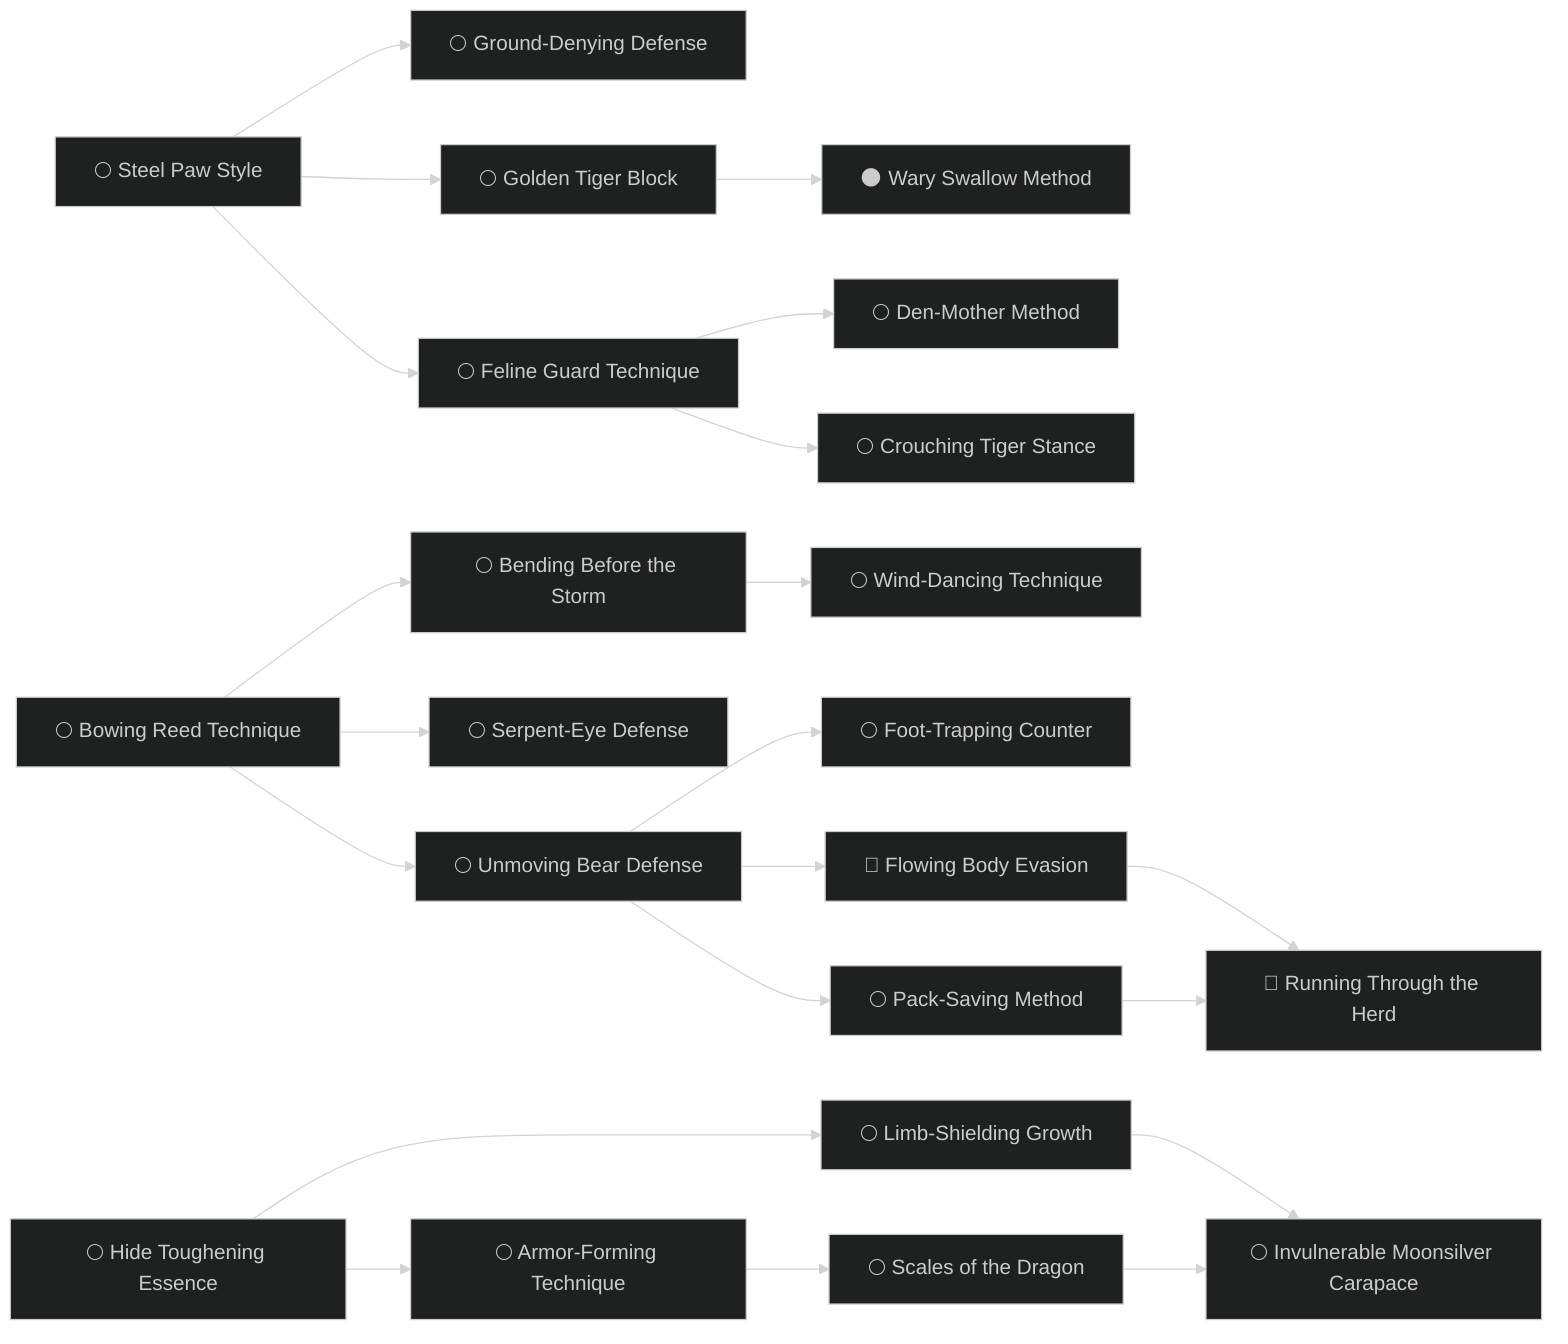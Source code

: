 ---
config:
  theme: dark
---
flowchart LR

    steel_paw_style["🌕 Steel Paw Style"]
    click steel_paw_style callback "
        Steel Paw Style<br>
        <br>
        Cost: 1 mote<br>
        Duration: Instant<br>
        Type: Reflexive<br>
        Minimum Stamina: 2<br>
        Minimum Essence: 1<br>
        Prerequisite Charms: None<br>
        <br>
        By means of this Charm, the Lunar focuses Essence
        into the skin of his hands and forearms, briefly
        causing them to become iron-hard. This allows the
        Lunar to parry hand-to-hand or ranged attacks, even
        if unarmed, though it confers no bonus to the parry
        and cannot be used as part of an offensive action.
        "

    ground_denying_defense["🌕 Ground-Denying Defense"]
    steel_paw_style --> ground_denying_defense
    click ground_denying_defense callback "
        Ground-Denying Defense<br>
        <br>
        Cost: 2 motes per enemy denied<br>
        Duration: One turn<br>
        Type: Reflexive<br>
        Minimum Dexterity: 2<br>
        Minimum Essence: 2<br>
        Prerequisite Charms: Steel Paw Style<br>
        <br>
        In clear terrain, up to five opponents can attack a
        single target in a turn. By using the Ground-Denying
        Defense to focus his instincts, a Lunar can use the
        terrain and the opponent's own actions to limit the
        number of attackers he faces in a given turn. For every
        2 motes spent, the Lunar can reduce the maximum
        number of opponents able to attack him in a turn by
        one. Essence spent to activate this Charm must be spent
        before initiative is rolled for the turn. The Lunar has no
        control over which opponent he avoids — those with
        the highest initiative scores are still able to attack,
        while those with lower initiative values are evaded -
        nor can he reduce the maximum number of opponents
        by more than his Dexterity or below one. The Ground-Denying
        Defense can be used in any terrain, even open
        ground. If the terrain naturally reduces the number of
        potential attackers, for example a narrow passage, the
        Ground-Denying Defense reduces the modified maxi-
        mum number of attackers for that terrain but still
        cannot reduce the value below one.<br>
        For Example: A Lunar with a Dexterity 3 could reduce
        the maximum number of opponents he faces by three at the
        cost of 6 motes. If he is facing five enemies, the two with the
        highest initiative totals could still attack him. If he was facing
        only three opponents, two would still be able to attack him —
        the Charm reduces the MAXIMUM number of attackers,
        not the actual number. In a narrow tunnel that allows a
        maximum of two attackers, a Lunar would only need to spend
        2 motes to reduce the number of attackers to one.
        "

    golden_tiger_block["🌕 Golden Tiger Block"]
    steel_paw_style --> golden_tiger_block
    click golden_tiger_block callback "
        Golden Tiger Block<br>
        <br>
        Cost: 1 mote per success<br>
        Duration: Instant<br>
        Type: Supplemental<br>
        Minimum Dexterity: 3<br>
        Minimum Essence: 2<br>
        Prerequisite Charms: Steel Paw Style<br>
        <br>
        The preternatural speed of a Lunar Exalted gives
        him a substantial advantage when seeking to parry an
        opponent's attacks. Indeed, a sufficiently dexterous
        Lunar can use the Golden Tiger block to render himself
        almost unassailable. When making a parry, he may
        spend 1 mote to convert a die into an automatic
        success. He may only purchase as many automatic
        successes as he has points of Dexterity in that pool. A
        Lunar using the Golden Tiger Block may parry lethal
        damage even if unarmed.
        "

    wary_swallow_method["🌑 Wary Swallow Method"]
    golden_tiger_block --> wary_swallow_method
    click wary_swallow_method callback "
        Wary Swallow Method<br>
        <br>
        Cost: 2 motes<br>
        Duration: Instant<br>
        Type: Reflexive<br>
        Minimum Perception: 3<br>
        Minimum Essence: 2<br>
        Prerequisite Charms: Golden Tiger Block<br>
        <br>
        Using this Charm, a Lunar can attempt to parry an
        attack directed at him, even if he is unaware of it (for
        example, an attack from the rear or by an invisible
        character). The Exalt allows instinct to guide his
        actions and, thus, can respond to events that have yet
        to register in his conscious mind. The Lunar gains no
        advantage in the parry action, but he may use his full
        dice pool in the attempt if he has not yet acted during
        the turn. The Lunar may postpone his action, but once
        he has taken it, he may not use Wary Swallow Method
        to gain a parry.
        "

    feline_guard_technique["🌕 Feline Guard Technique"]
    steel_paw_style --> feline_guard_technique
    click feline_guard_technique callback "
        Feline Guard Technique<br>
        <br>
        Cost: 3 motes<br>
        Duration: Instant<br>
        Type: Reflexive<br>
        Minimum Dexterity: 4<br>
        Minimum Essence: 2<br>
        Prerequisite Charms: Steel Paw Style<br>
        <br>
        Like a cat, the Lunar is always ready to respond to
        attacks. By means of the Feline Guard Technique, a
        Lunar may parry an attack with his full relevant
        Ability pool total (meaning Dexterity + Ability + any
        weapon modifiers). The character cannot activate
        this Charm more times in a turn than he has points of
        permanent Essence. A Lunar cannot dodge during a
        turn in which he activates the Feline Guard Technique.
        A Lunar may not move more than half his
        movement allowance. Feline Guard Technique cannot
        be used in any Combos that contain extra action
        Charms. This Charm is not effective against attacks
        the character is not aware of.
        "

    den_mother_method["🌕 Den-Mother Method"]
    feline_guard_technique --> den_mother_method
    click den_mother_method callback "
        Den-Mother Method<br>
        <br>
        Cost: 2 motes<br>
        Duration: Instant<br>
        Type: Reflexive<br>
        Minimum Dexterity: 4<br>
        Minimum Essence: 3<br>
        Prerequisite Charms: Feline Guard Technique<br>
        <br>
        Using his superhuman reflexes, a Lunar Exalted
        who has yet to act may activate this Charm and abort
        his action to parry an attack directed at another
        character. This Charm is effective so long as the
        Lunar is aware of the attack, it is possible to parry it
        and the target is within (the Lunar's permanent
        Essence) yards. If the Lunar has already acted, then
        this Charm has no effect. The Lunar uses his entire
        dice pool to parry the attack, and any parry successes
        he gets are added to those achieved by the character
        he is aiding.
        "

    crouching_tiger_stance["🌕 Crouching Tiger Stance"]
    feline_guard_technique --> crouching_tiger_stance
    click crouching_tiger_stance callback "
        Crouching Tiger Stance<br>
        <br>
        Cost: 4 motes<br>
        Duration: Instant<br>
        Type: Reflexive<br>
        Minimum Dexterity: 4<br>
        Minimum Essence: 2<br>
        Prerequisite Charms: Feline Guard Technique<br>
        <br>
        A skilled Lunar can turn his opponent's attack
        into a deadly counter, the Lunar extending and twist-
        ing his limbs in a manner that allows him to go on the
        offensive in hand-to-hand attacks. He parries at his
        full dice pool +2 Dexterity bonus dice in the parry
        attempt he enhances with the Crouching Tiger Stance,
        and if he completely blocks the attack, the Lunar may
        immediately make a reflexive Melee, Martial Arts or
        Brawl counterattack with his full dice pool against his
        opponent. If he only partially parries the blow, he
        cannot counterattack.<br>
        The Lunar must activate this Charm before he acts
        for the turn — he may postpone his action, as normal,
        but if the Lunar has already acted, then this Charm
        cannot be used in the turn. The Crouching Tiger
        Stance confers no advantages against a ranged attack,
        nor can it be used to counter counterattacks or against
        attacks the Lunar is not aware of.
        "

    bowing_reed_technique["🌕 Bowing Reed Technique"]
    click bowing_reed_technique callback "
        Bowing Reed Technique<br>
        <br>
        Cost: 4 motes<br>
        Duration: Instant<br>
        Type: Reflexive<br>
        Minimum Dexterity: 2<br>
        Minimum Essence: 1<br>
        Prerequisite Charms: None<br>
        <br>
        Mobility and agility are innate characteristics of the
        Lunar Exalted, who can use them to considerable effect
        when seeking to avoid damage. By activating this Charm
        when the player declares a full dodge (see Exalted, p.
        231), the Lunar does not suffer any dice-pool penalties
        for dodging multiple attacks for the rest of the turn. She
        may use her full Dexterity + Dodge pool against all
        attacks for the remainder of the turn, providing she is
        able to maneuver away from attacks. A Lunar rendered
        immobile by terrain, magic or other effects gains no
        advantage from the Bowing Reed Technique.
        "

    bending_before_the_storm["🌕 Bending Before the Storm"]
    bowing_reed_technique --> bending_before_the_storm
    click bending_before_the_storm callback "
        Bending Before the Storm<br>
        <br>
        Cost: 1 mote per success<br>
        Duration: Instant<br>
        Type: Reflexive<br>
        Minimum Dexterity: 3<br>
        Minimum Essence: 2<br>
        Prerequisite Charms: Bowing Reed Technique<br>
        <br>
        Using this Charm, a Lunar can use his Essence to
        enhance his dodging efforts. Upon activating this Charm,
        he moves as gracefully as a swan and as sure-footedly as
        a mountain goat. Before making a dodge roll, the Lunar's
        player may spend Essence to transform some of his dice
        on a dodge attempt into automatic successes at a cost of
        I mote per die converted. The Lunar's player may purchase
        as many automatic successes as the character's
        Dexterity Attribute, even if circumstances - such as
        making multiple evasion attempts while using full dodge
        — reduce the total dodge dice pool. If modifiers reduce
        the number of dice in the dodge pool below the character's
        Dexterity, then the size of the pool is the maximum
        number of successes that may be purchased. The successes
        must be purchased separately for each dodge
        attempt, so a Lunar whose player sought to gain five
        automatic successes on each of three dodge attempts in
        the same turn would spend a total of 15 motes. A Lunar
        rendered immobile by terrain, magic or other effects
        gains no advantage from Bending Before the Storm and
        must rely on parry or soak to avoid the attack.
        "

    wind_dancing_technique["🌕 Wind-Dancing Technique"]
    bending_before_the_storm --> wind_dancing_technique
    click wind_dancing_technique callback "
        Wind-Dancing Technique<br>
        <br>
        Cost: 4 motes<br>
        Duration: Instant<br>
        Type: Reflexive<br>
        Minimum Dexterity: 4<br>
        Minimum Essence: 2<br>
        Prerequisite Charms: Bending Before the Storm<br>
        <br>
        Simply dodging an attack may not be enough to save
        an Exalt from harm — his opponent may have multiple
        actions and may keep attacking until the character's
        defenses fail. Using the Wind-Dancing Method, a Lunar
        can use his agility to both avoid an attack and make
        it much harder for an opponent to press her advantage.
        By using this Charm, when dodging, if he
        succeeds in dodging an attack, the Lunar can move
        up to eight yards from the opponent as a reflexive part
        of the dodge action, even if the Lunar has already
        moved this turn. In hand-to-hand combat, this means
        the opponent must herself move or use some reach-
        extending magic if she wishes to attack again. If the
        attacker cannot reach the Lunar for her next attack,
        she may make no further attacks against the Lunar
        this turn. A Lunar who is attacked repeatedly can
        activate this Charm after each attack and continue
        moving away from the attacker, hoping to exhaust
        her movement. Note that this Charm does not allow
        the Lunar to take a dodge action if he could not
        normally do so - Lunars wishing to defend themselves
        without splitting their dice pools or going full
        dodge will have to put this Charm in a Combo.
        "

    serpent_eye_defense["🌕 Serpent-Eye Defense"]
    bowing_reed_technique --> serpent_eye_defense
    click serpent_eye_defense callback "
        Serpent-Eye Defense<br>
        <br>
        Cost: 4 motes<br>
        Duration: Instant<br>
        Type: Reflexive<br>
        Minimum Manipulation: 3<br>
        Minimum Essence: 1<br>
        Prerequisite Charms: Bowing Reed Technique<br>
        <br>
        By locking his eyes with his attacker and activating
        this Charm, the Lunar may distract his opponent
        and cause the attack to go wide. The attacker must be
        within a number of yards equal to (5 x the target's
        Perception) for the Charm to be effective - the
        opponent needs to be able to see the Lunar's eyes for
        them to distract him. If the attacker does no use her
        visual senses — for example, if she is blind or blind-folded
        — then the Charm is wasted. If the victim is
        deliberately avoiding the Lunar's gaze, this increases
        the difficulty of all actions involving the Lunar (including
        attack and defense rolls) by 2, and the
        avoidance must be declared before the Charm is
        activated. Once stung, the opponent may begin avoiding
        the Lunar's gaze, but the target cannot suddenly
        decide to begin when the Lunar activates this Charm.
        If the Charm takes effect, the attacker is momentarily
        confused as to the Lunar's position, and the
        Lunar may add a number of dice to his dodge pool
        equal to his Charisma. These are not Dexterity bonus
        dice, they are Charisma dice, and thus, they circumvent
        the normal ceiling on dodge bonus dice.
        "

    unmoving_bear_defense["🌕 Unmoving Bear Defense"]
    bowing_reed_technique --> unmoving_bear_defense
    click unmoving_bear_defense callback "
        Unmoving Bear Defense<br>
        <br>
        Cost: 2 motes<br>
        Duration: Instant<br>
        Type: Reflexive<br>
        Minimum Dexterity: 3<br>
        Minimum Essence: 1<br>
        Prerequisite Charms: Bowing Reed Technique<br>
        <br>
        Dodges usually require the defender to maneuver
        and are thus impossible if the character cannot give
        ground. Using the Unmoving Bear Defense, a Lunar
        Exalted can dodge attacks without moving, instead using
        his protean abilities to twist and deform his body to avoid
        the attacks. The Lunar must be conscious and able to
        maneuver to use this Charm, though he does not need to
        actually move his feet. When dodging, he may add his
        Essence to his dodge pool. If the character has no dodge
        action, he may use his Essence as his dice pool in a dodge
        attempt. This Charm is not compatible with other Charms
        that add dice to the character's dodge attempts but does
        not preclude Charms that allow dodge attempts at the
        character's full dice pool.
        "

    foot_trapping_counter["🌕 Foot-Trapping Counter"]
    unmoving_bear_defense --> foot_trapping_counter
    click foot_trapping_counter callback "
        Foot-Trapping Counter<br>
        <br>
        Cost: 2 motes<br>
        Duration: Instant<br>
        Type: Reflexive<br>
        Minimum Dexterity: 3<br>
        Minimum Essence: 2<br>
        Prerequisite Charms: Unmoving Bear Defense<br>
        <br>
        If, during hand-to-hand combat, an opponent seeks
        to move away from the Lunar, he may activate this
        Charm to hinder the move. The opponent's player
        makes a reflexive Dexterity + Athletics roll against a
        difficulty equal to the Lunar's Dexterity. If the opponent
        succeeds, she may move as intended; otherwise, she must
        remain in the same position. This can stop Charm-powered
        escapes such as the Lunar Charm Wind-Dancing
        Method and the Terrestrial Hopping Firecracker Evasion
        and even a high-speed flyby attacks such as the Solar
        Eagle-Wing Style.
        "

    flowing_body_evasion["🌙 Flowing Body Evasion"]
    unmoving_bear_defense --> flowing_body_evasion
    click flowing_body_evasion callback "
        Flowing Body Evasion<br>
        <br>
        Cost: 6 motes, 1 Willpower<br>
        Duration: Instant<br>
        Type: Simple<br>
        Minimum Charisma: 4<br>
        Minimum Essence: 3<br>
        Prerequisite Charms: Unmoving Bear Defense<br>
        <br>
        For a dodge to be effective, the character must be
        able to move away from the source of possible injury.
        Most attacks — a fist, a sword, an arrow — are concentrated
        on a single point and are, thus, avoidable, but not
        all attacks are. Some attacks are so magically enhanced
        they are unavoidable, while others affect an area, perhaps
        encompassing sufficient space that a character
        doesn't have the speed to get clear before the blow lands.
        In such cases, the character would ordinarily be unable
        to dodge avoid the attack. However, a Lunar who knows
        Flowing Body Evasion may attempt to cheat fate, using
        speed, agility and his shapeshifting nature to avoid harm.
        The exact method will vary — perhaps the Lunar puts on
        a burst of speed, dodges with godlike agility or squeezes
        into a tiny hole — but the end result is the same; a nearly
        perfect dodge. Properly used, this technique provides a
        nearly impenetrable defense.<br>
        When the Lunar activates this Charm, his player
        must make a reflexive Dexterity + Dodge roll. If the
        player gets at least one success, the Exalt avoids the
        attack totally. If the roll fails, the attack affects the Lunar
        normally. This is a dodge action, so a Lunar who fails to
        dodge with this Charm cannot attempt to make an
        &quot;actual&quot; dodge roll for the turn. This Charm cannot be
        placed in a Combo with any Charm that would cause the
        Lunar's player to automatically succeed on the Dexterity
        + Dodge roll. A Lunar can only use this Charm before he
        takes his action for the turn — he may postpone his
        action, but once he acts, he is unable to invoke Flowing
        Body Evasion.
        "

    pack_saving_method["🌕 Pack-Saving Method"]
    unmoving_bear_defense --> pack_saving_method
    click pack_saving_method callback "
        Pack-Saving Method<br>
        <br>
        Cost: 2 or 3 motes<br>
        Duration: Instant<br>
        Type: Reflexive<br>
        Minimum Dexterity: 4<br>
        Minimum Essence: 3<br>
        Prerequisite Charms: Unmoving Bear Defense<br>
        <br>
        Using this Charm, a Lunar can use his preternatural
        abilities to help defend his associates. If an ally is attacked,
        the Lunar may abort his action and seek to wrest
        the friend out of harm's way. The associate must be
        within a number of yards equal to the Lunar's Dexterity
        for him to be able to use the Charm, and the Lunar must
        pay the Essence cost as soon as his player declares the
        action. The Essence cost is usually 3 motes per attempt,
        but if the ally is bound to the Lunar by the Charm
        Brotherhood of Lake and River, the cost is only 2 motes.
        The Lunar's player makes a Dexterity + Dodge roll, and
        if the player rolls but a single success, the original target
        avoids taking damage from the attack. The Lunar takes
        the attack instead, with the dodge roll applied as a
        normal defense. If the roll botches, both the Lunar and
        the target take the attack, and neither can make any
        further defense against it. Lunars may use this Charm
        more than once in a turn, but it must be used before they
        take their action for the turn. The Lunar can postpone
        his action, but once he has made his dice action, he can
        no longer use this Charm. The shielded character cannot
        decline the effects of this Charm.
        "

    running_through_the_herd["🌙 Running Through the Herd"]
    flowing_body_evasion --> running_through_the_herd
    pack_saving_method --> running_through_the_herd
    click running_through_the_herd callback "
        Running Through the Herd<br>
        <br>
        Cost: 4 motes, 1 Willpower<br>
        Duration: Instant<br>
        Type: Reflexive<br>
        Minimum Manipulation: 5<br>
        Minimum Essence: 3<br>
        Prerequisite Charms: Flowing Body Evasion, Pack-Saving Method<br>
        <br>
        Using a mix of Dexterity, shapeshifting and illusion to
        confuse his opponent, a Lunar can employ this Charm to
        mislead an opponent into attacking the wrong person. To
        use this Charm, the Lunar must be in close proximity to his
        intended target (who must be less than the Lunar's Dexterity
        in yards away). The Lunar spends the Essence to activate
        the Charm, then his player reflexively rolls the Exalt's
        Dexterity + Dodge. For the Charm to take effect, the
        Lunar's player must get as many successes as the attacker's
        Perception. If the Lunar succeeds, the Lunar avoids damage,
        and the new target is subject to the attack. The new
        target may attempt to parry or dodge as normal if she has
        actions available. If the redirection attempt fails, the Lunar
        takes damage normally — he sacrificed his dodge attempt in
        the redirection effort. This Charm cannot be used to avoid
        counterattacks, nor is it compatible with Charms that cause
        the Lunar to gain automatic dodge successes.
        "

    hide_toughning_essence["🌕 Hide Toughening Essence"]
    click hide_toughning_essence callback "
        Hide Toughening Essence<br>
        <br>
        Cost: 1 per 2 points<br>
        Duration: One scene<br>
        Type: Simple<br>
        Minimum Stamina: 2<br>
        Minimum Essence: 1<br>
        Prerequisite Charms: None<br>
        <br>
        Using this Charm, a Lunar's skin thickens and
        strengthens, providing the Lunar with additional soak
        against bashing damage. When this Charm is invoked,
        or as a simple action at any time later in the
        scene, the Lunar's player may purchase bonus points of
        bashing soak for his character. A player cannot purchase
        more points of bashing soak than his character
        has dots of Stamina. The player must purchase at least
        one point when the Charm is activated. The Lunar's
        outward appearance is largely unchanged, though
        closer examination will show the modifications to his
        hide. The character can wear armor as normal while
        under the effects of this Charm. The Lunar's bashing
        soak cannot be raised above 12 by the combined
        effects of this Charm and Deadly Beastman
        Transformation's gifts and effects on the character's
        Stamina. Instead, the character may ignore bashing
        attacks that do less raw damage less than the difference
        between 12 and what the character's soak would
        be without the limit. A character may never ignore
        attacks doing more than 12 points of raw damage,
        regardless of what his soak should be.
        "

    armor_forming_technique["🌕 Armor-Forming Technique"]
    hide_toughning_essence --> armor_forming_technique
    click armor_forming_technique callback "
        Armor-Forming Technique<br>
        <br>
        Cost: 1 mote per point<br>
        Duration: One scene<br>
        Type: Simple<br>
        Minimum Stamina: 3<br>
        Minimum Essence: 2<br>
        Prerequisite Charms: Hide-Toughening Essence<br>
        <br>
        The Armor-Forming Technique creates bony plates
        in the Exalt's body and limbs and hides vital organs
        behind multiple sheets of moonsilver-laced bone. These
        defenses allow the character to bolster his resistance to
        even lethal damage. The bone grows up and around the
        character's armor, sealing his weak points and reinforcing
        his armor's strength. Thus, this Charm is compatible
        with the use of armor. When this Charm is invoked or at
        any time thereafter during the scene, the player may
        spend motes of Essence to purchase extra soak against
        lethal damage for his character. The player must pur-
        chase at least one point when the Charm is activated.
        The maximum number of points of soak the player can
        purchase is equal to half (round down, minimum of 1) his
        character's Stamina Attribute.<br>
        Unlike the Hide-Toughening Essence, the changes
        wrought by the Armor-Forming Technique are pro-
        found and immediately obvious to any observers.
        Furthermore, each point purchased with the Charm
        reduces the Lunar's Appearance by 1 (to a minimum of
        0, at which point the character is hideous to behold).
        The Lunar's lethal soak cannot be raised above 12 by
        the combined effects of this Charm and Deadly
        Beastman Transformation's gifts and effects on the
        character's Stamina. Instead, the character may ignore
        bashing attacks that do less raw damage less than the
        difference between 12 and what the character's soak
        would be without the limit. A character may never
        ignore attacks doing more than 12 points of raw dam-
        age, regardless of what his soak should be.
        "

    limb_shielding_growth["🌕 Limb-Shielding Growth"]
    hide_toughning_essence --> limb_shielding_growth
    click limb_shielding_growth callback "
        Limb-Shielding Growth<br>
        <br>
        Cost: 3 motes<br>
        Duration: One scene<br>
        Type: Simple<br>
        Minimum Stamina: 3<br>
        Minimum Essence: 2<br>
        Prerequisite Charms: Hide-Toughening Essence<br>
        <br>
        Using this Charm, the Lunar causes a large bony
        growth to appear on one of his arms (usually the off
        hand). He can use this &quot;shield&quot; to protect his body from
        hand-to-hand and ranged attacks alike, gaining the
        benefits of a target shield, automatically reducing attackers'
        success dice by one. The Lunar does not suffer
        a mobility penalty for using Limb-Shielding Growth,
        nor does it add to his fatigue value, but any attacks
        made using the hand upon which the shield has grown
        are at - 1 dice.
        "

    scales_of_the_dragon["🌕 Scales of the Dragon"]
    armor_forming_technique --> scales_of_the_dragon
    click scales_of_the_dragon callback "
        Scales of the Dragon<br>
        <br>
        Cost: 6 motes, 1 Willpower<br>
        Duration: One scene<br>
        Type: Simple<br>
        Minimum Stamina: 4<br>
        Minimum Essence: 3<br>
        Prerequisite Charms: Armor-Forming Technique<br>
        <br>
        Using this Charm, a Lunar can transform his skin
        to resemble the hide of a ferocious Celestial dragon. His
        body is covered with a series of overlapping moonsilver-reinforced
        scales that glisten coldly in the light and
        provide formidable protection against all forms of attack.
        It is as if the character is swathed in articulated
        plate armor, and the Lunar gains a +9L/+9B soak
        bonus, while incurring only a - 1 mobility penalty. The
        armor has no fatigue value, and it is not counted as
        armor for the purposes of attacks that ignore armor, but
        it does count as armor for the purposes of stopping
        aggravated attacks.<br>
        Unlike the other armor-enhancing Charms known
        to the Lunar Exalted, Scales of the Dragon is not
        compatible with the use of armor. However, the Lunar's
        player continues to add his character's Stamina (or one
        half Stamina against lethal damage) to the character's
        soak. The Lunar still gains the benefits of a shield (if
        carried) and can reinforce his defense with Hide-
        Toughening Technique and Armor-Forming Style. No
        combination of this Charm, those two Charms or the
        effects of Deadly Beastman Transformation can increase
        either of the character's natural soaks above 12.
        If the character's soak would rise above 12, then the
        character will ignore attacks that have a raw damage
        less than the difference between 12 and what the
        Lunar's soak should be, to a maximum of 12.
        "

    invulnerable_moonsilver_carapace["🌕 Invulnerable Moonsilver Carapace"]
    limb_shielding_growth --> invulnerable_moonsilver_carapace
    scales_of_the_dragon --> invulnerable_moonsilver_carapace
    click invulnerable_moonsilver_carapace callback "
        Invulnerable Moonsilver Carapace<br>
        <br>
        Cost: 8 motes per turn, 1 Willpower<br>
        Duration: One turn<br>
        Type: Reflexive<br>
        Minimum Stamina: 5<br>
        Minimum Essence: 4<br>
        Prerequisite Charms: Limb-Shielding Growth, Scales of the Dragon<br>
        <br>
        By activating this Charm, the Lunar shields
        herself in a carapace of moonsilver, which appears to
        flow out of her pores to completely cover her body in
        shimmering plates. There are no gaps or weak points
        in this armor, which glistens fluidly as the Lunar
        moves. Though appearing to be liquid, the Invulnerable
        Moonsilver Carapace is nigh invulnerable to
        any form of attack. It adds 15B/15L to the Lunar's
        soak until the end of the turn. This soak stacks with
        armor and cannot be circumvented by any stratagem,
        Charm or sorcery (this is a perfect effect) and is not
        armor for the purposes of Charms that do not stack
        with armor. Its Essence cost is, however, crippling.
        During turns when the Invulnerable Moonsilver
        Carapace is activated, the Lunar suffers a -3 penalty
        to her Dexterity and Perception, though this cannot
        reduce the Attributes below 1.
        "